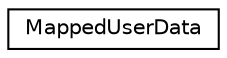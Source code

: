 digraph G
{
  edge [fontname="Helvetica",fontsize="10",labelfontname="Helvetica",labelfontsize="10"];
  node [fontname="Helvetica",fontsize="10",shape=record];
  rankdir=LR;
  Node1 [label="MappedUserData",height=0.2,width=0.4,color="black", fillcolor="white", style="filled",URL="$da/dd6/structMappedUserData.html"];
}
